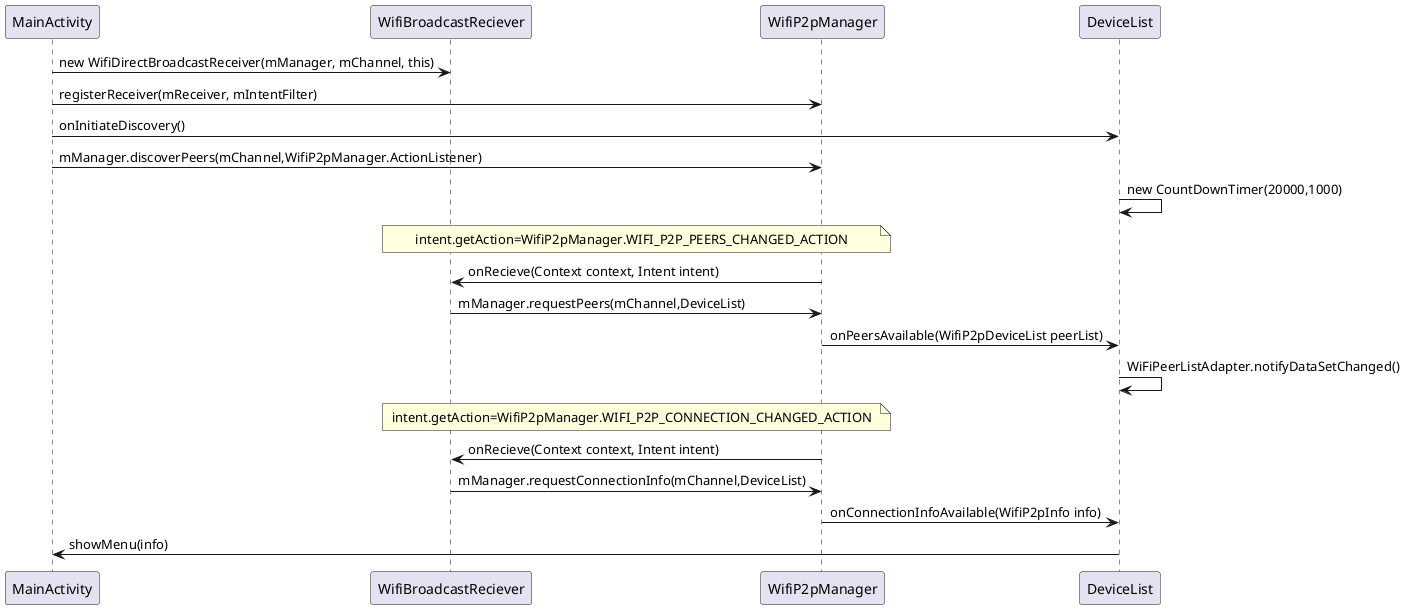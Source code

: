 @startuml
MainActivity -> WifiBroadcastReciever: new WifiDirectBroadcastReceiver(mManager, mChannel, this)
MainActivity -> WifiP2pManager: registerReceiver(mReceiver, mIntentFilter)
MainActivity -> DeviceList: onInitiateDiscovery()
MainActivity -> WifiP2pManager: mManager.discoverPeers(mChannel,WifiP2pManager.ActionListener)
DeviceList->DeviceList: new CountDownTimer(20000,1000)
'MainActivity <- DeviceList:stopPeerDiscovery()
'MainActivity <- WifiP2pManager:mManager.stopPeerDiscovery(mChannel,WifiP2pManager.ActionListener)
'MainActivity-> NoDevices
note over WifiBroadcastReciever,WifiP2pManager
intent.getAction=WifiP2pManager.WIFI_P2P_PEERS_CHANGED_ACTION
end note
WifiP2pManager->WifiBroadcastReciever:onRecieve(Context context, Intent intent)
WifiBroadcastReciever->WifiP2pManager:mManager.requestPeers(mChannel,DeviceList)
WifiP2pManager->DeviceList:onPeersAvailable(WifiP2pDeviceList peerList)
DeviceList->DeviceList:WiFiPeerListAdapter.notifyDataSetChanged()
note over WifiBroadcastReciever,WifiP2pManager
intent.getAction=WifiP2pManager.WIFI_P2P_CONNECTION_CHANGED_ACTION
end note
WifiP2pManager->WifiBroadcastReciever:onRecieve(Context context, Intent intent)
WifiBroadcastReciever->WifiP2pManager:mManager.requestConnectionInfo(mChannel,DeviceList)
WifiP2pManager->DeviceList:onConnectionInfoAvailable(WifiP2pInfo info)
DeviceList->MainActivity:showMenu(info)



@enduml